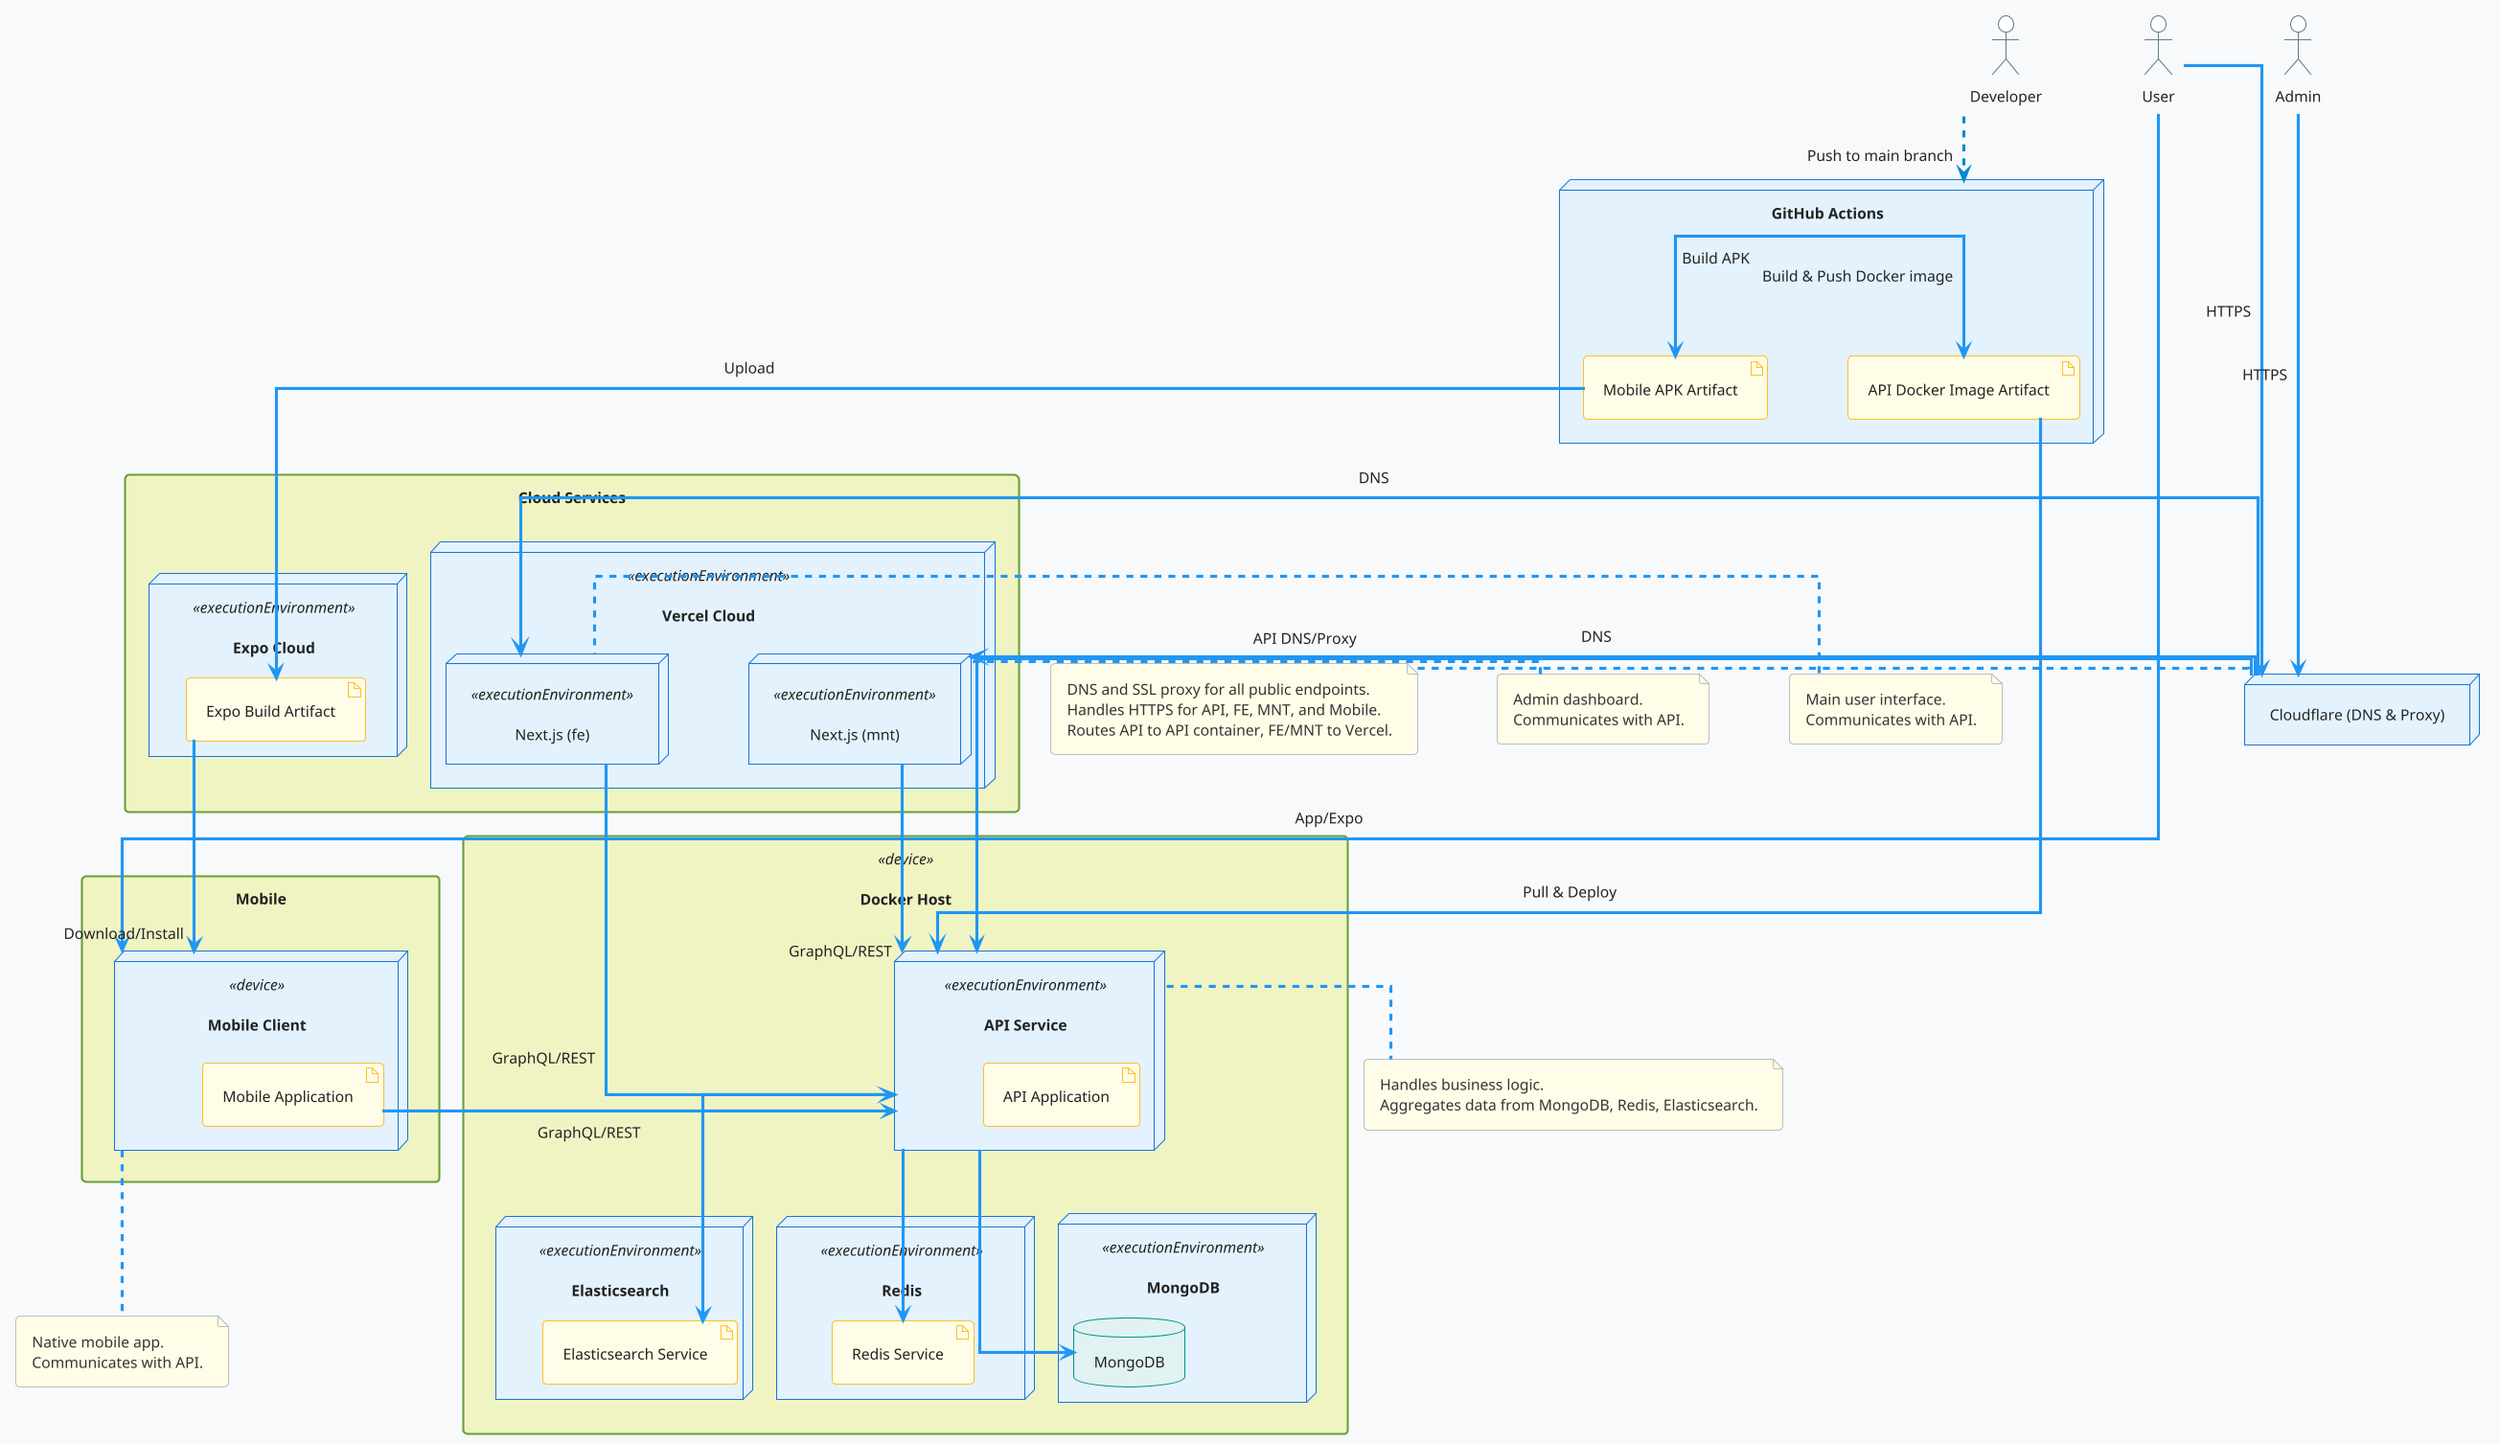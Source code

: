 @startuml
!theme materia
top to bottom direction

' Modern, readable font and color settings
skinparam defaultFontName "Segoe UI"
skinparam defaultFontSize 15
skinparam shadowing false
skinparam backgroundColor #F7F9FB
skinparam node {
  BackgroundColor #E3F2FD
  BorderColor #1976D2
  FontColor #222
}
skinparam artifact {
  BackgroundColor #FFFDE7
  BorderColor #FBC02D
  FontColor #222
}
skinparam database {
  BackgroundColor #E0F2F1
  BorderColor #009688
  FontColor #222
}
skinparam actor {
  BackgroundColor #FFF
  BorderColor #607D8B
  FontColor #222
}
skinparam rectangle {
  BackgroundColor #F0F4C3
  BorderColor #689F38
  FontColor #222
}
skinparam note {
  BackgroundColor #F5F5F5
  BorderColor #BDBDBD
  FontColor #333
}
skinparam nodesep 80
skinparam ranksep 120
skinparam linetype ortho

' External Actors
together {
  actor "Developer" as dev
  actor "User" as user
  actor "Admin" as admin
}

' CI/CD Pipeline (top)
node "GitHub Actions" as gha {
  artifact "API Docker Image Artifact" as api_img
  artifact "Mobile APK Artifact" as mobile_apk
}

dev -down[#0288D1,dashed]-> gha : Push to main branch

' DNS/Proxy Layer
node "Cloudflare (DNS & Proxy)" as cloudflare

' Cloud Services Group
rectangle "Cloud Services" as cloud_group {
  node "Vercel Cloud" <<executionEnvironment>> as vercel {
    together {
      node "Next.js (fe)" <<executionEnvironment>> as fe_vercel
      node "Next.js (mnt)" <<executionEnvironment>> as mnt_vercel
    }
  }
  node "Expo Cloud" <<executionEnvironment>> as expo_cloud {
    artifact "Expo Build Artifact" as expo_build
  }
}

' Mobile Group
rectangle "Mobile" as mobile_group {
  node "Mobile Client" <<device>> as mobile_device {
    artifact "Mobile Application" as mobile_app
  }
}

' Docker Host Group
rectangle "Docker Host" <<device>> as docker_host {
  node "API Service" <<executionEnvironment>> as api_container {
    artifact "API Application" as api_artifact
  }
  together {
    node "MongoDB" <<executionEnvironment>> as mongo_container {
      database "MongoDB" as mongo_db
    }
    node "Redis" <<executionEnvironment>> as redis_container {
      artifact "Redis Service" as redis_artifact
    }
    node "Elasticsearch" <<executionEnvironment>> as es_container {
      artifact "Elasticsearch Service" as es_artifact
    }
  }
}

' --- Main Relationships ---
user -down-> cloudflare : HTTPS
admin -down-> cloudflare : HTTPS
user -right-> mobile_device : App/Expo

gha -down-> api_img : Build & Push Docker image
api_img -down-> api_container : Pull & Deploy
gha -down-> mobile_apk : Build APK
mobile_apk -down-> expo_build : Upload
expo_build -right-> mobile_device : Download/Install

cloudflare -down-> api_container : API DNS/Proxy
cloudflare -left-> fe_vercel : DNS
cloudflare -right-> mnt_vercel : DNS

fe_vercel -down-> api_container : GraphQL/REST
mnt_vercel -down-> api_container : GraphQL/REST
mobile_app -left-> api_container : GraphQL/REST

api_container -down-> mongo_db
api_container -down-> redis_artifact
api_container -down-> es_artifact

' Notes
note left of cloudflare #FFFDE7
  DNS and SSL proxy for all public endpoints.
  Handles HTTPS for API, FE, MNT, and Mobile.
  Routes API to API container, FE/MNT to Vercel.
end note
note right of api_container #FFFDE7
  Handles business logic.
  Aggregates data from MongoDB, Redis, Elasticsearch.
end note
note left of fe_vercel #FFFDE7
  Main user interface.
  Communicates with API.
end note
note left of mnt_vercel #FFFDE7
  Admin dashboard.
  Communicates with API.
end note
note bottom of mobile_device #FFFDE7
  Native mobile app.
  Communicates with API.
end note

@enduml

